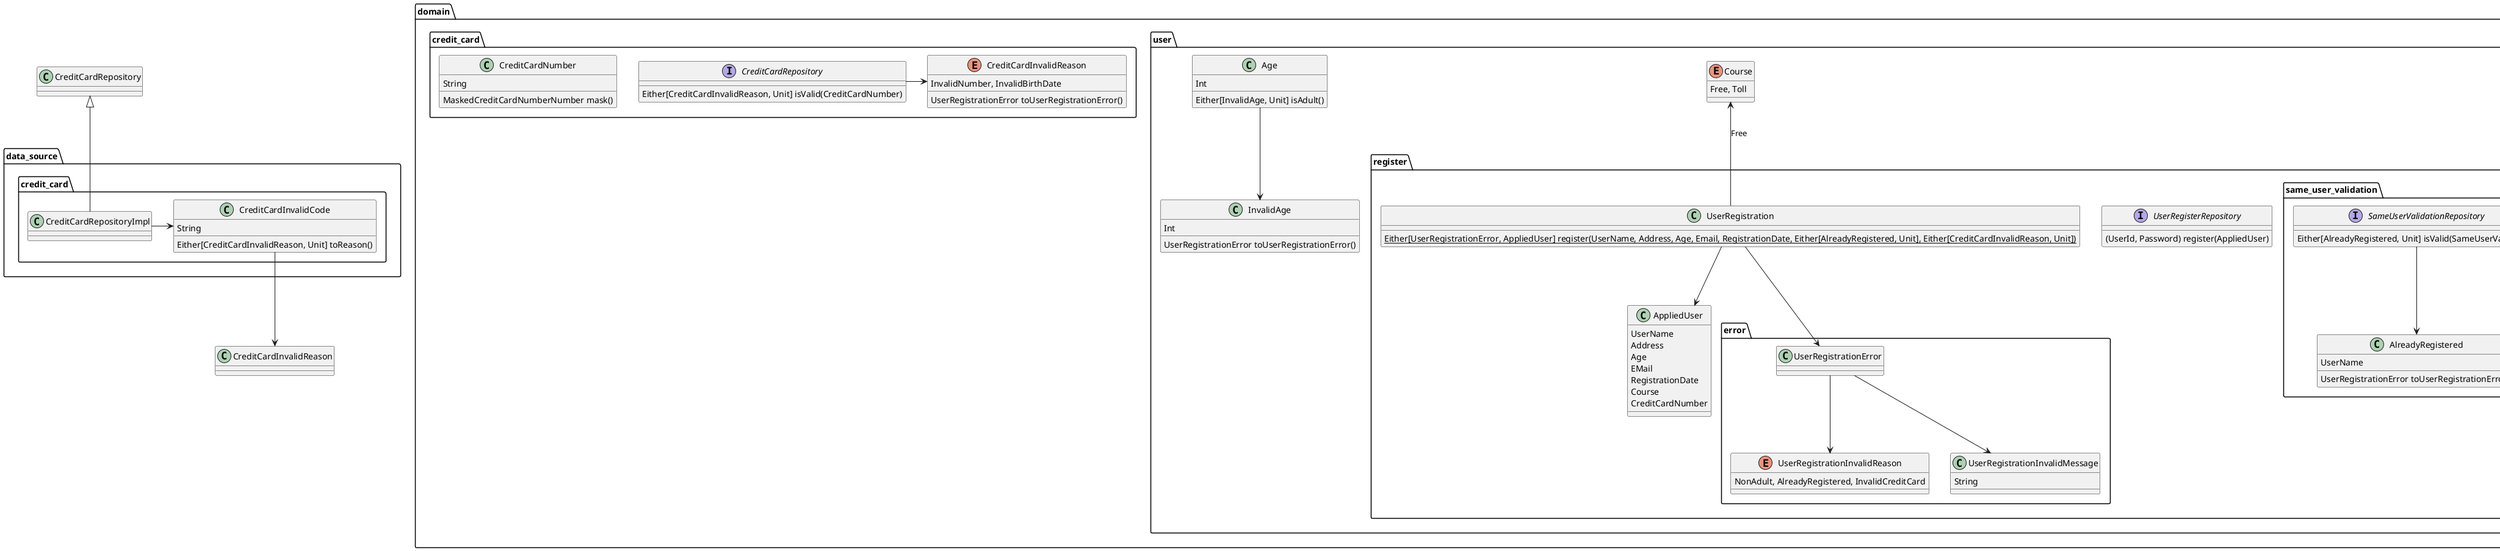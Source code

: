 @startuml

package domain {
  package user {
    package register {
      class AppliedUser {
        UserName
        Address
        Age
        EMail
        RegistrationDate
        Course
        CreditCardNumber
      }

      interface UserRegisterRepository {
        (UserId, Password) register(AppliedUser)
      }

      package same_user_validation {
        class SameUserValidation {
          UserName
        }

        interface SameUserValidationRepository {
          Either[AlreadyRegistered, Unit] isValid(SameUserValidation)
        }

        class AlreadyRegistered {
          UserName
          UserRegistrationError toUserRegistrationError()
        }

        SameUserValidationRepository --> AlreadyRegistered
      }

      class UserRegistration {
        {static} Either[UserRegistrationError, AppliedUser] register(UserName, Address, Age, Email, RegistrationDate, Either[AlreadyRegistered, Unit], Either[CreditCardInvalidReason, Unit])
      }

      package error {
        class UserRegistrationError {
        }

        enum UserRegistrationInvalidReason {
          NonAdult, AlreadyRegistered, InvalidCreditCard
        }

        class UserRegistrationInvalidMessage {
          String
        }

        UserRegistrationError --> UserRegistrationInvalidReason
        UserRegistrationError --> UserRegistrationInvalidMessage
      }

      UserRegistration --> UserRegistrationError
      UserRegistration --> AppliedUser
    }

    class Age {
      Int
      Either[InvalidAge, Unit] isAdult()
    }

    class InvalidAge {
      Int
      UserRegistrationError toUserRegistrationError()
    }

    Age --> InvalidAge

    enum Course {
      Free, Toll
    }

    UserRegistration -up-> Course: Free
  }

  package credit_card {
    interface CreditCardRepository {
      Either[CreditCardInvalidReason, Unit] isValid(CreditCardNumber)
    }

    class CreditCardNumber {
      String
      MaskedCreditCardNumberNumber mask()
    }

    enum CreditCardInvalidReason {
      InvalidNumber, InvalidBirthDate
      UserRegistrationError toUserRegistrationError()
    }

    CreditCardRepository -right-> CreditCardInvalidReason
  }
}

namespace data_source {
  namespace credit_card {
    class CreditCardRepositoryImpl {
    }

    class CreditCardInvalidCode {
      String
      Either[CreditCardInvalidReason, Unit] toReason()
    }

    CreditCardRepositoryImpl -up-|> .CreditCardRepository
    CreditCardRepositoryImpl -right-> CreditCardInvalidCode
    CreditCardInvalidCode --> .CreditCardInvalidReason
  }
}

@enduml